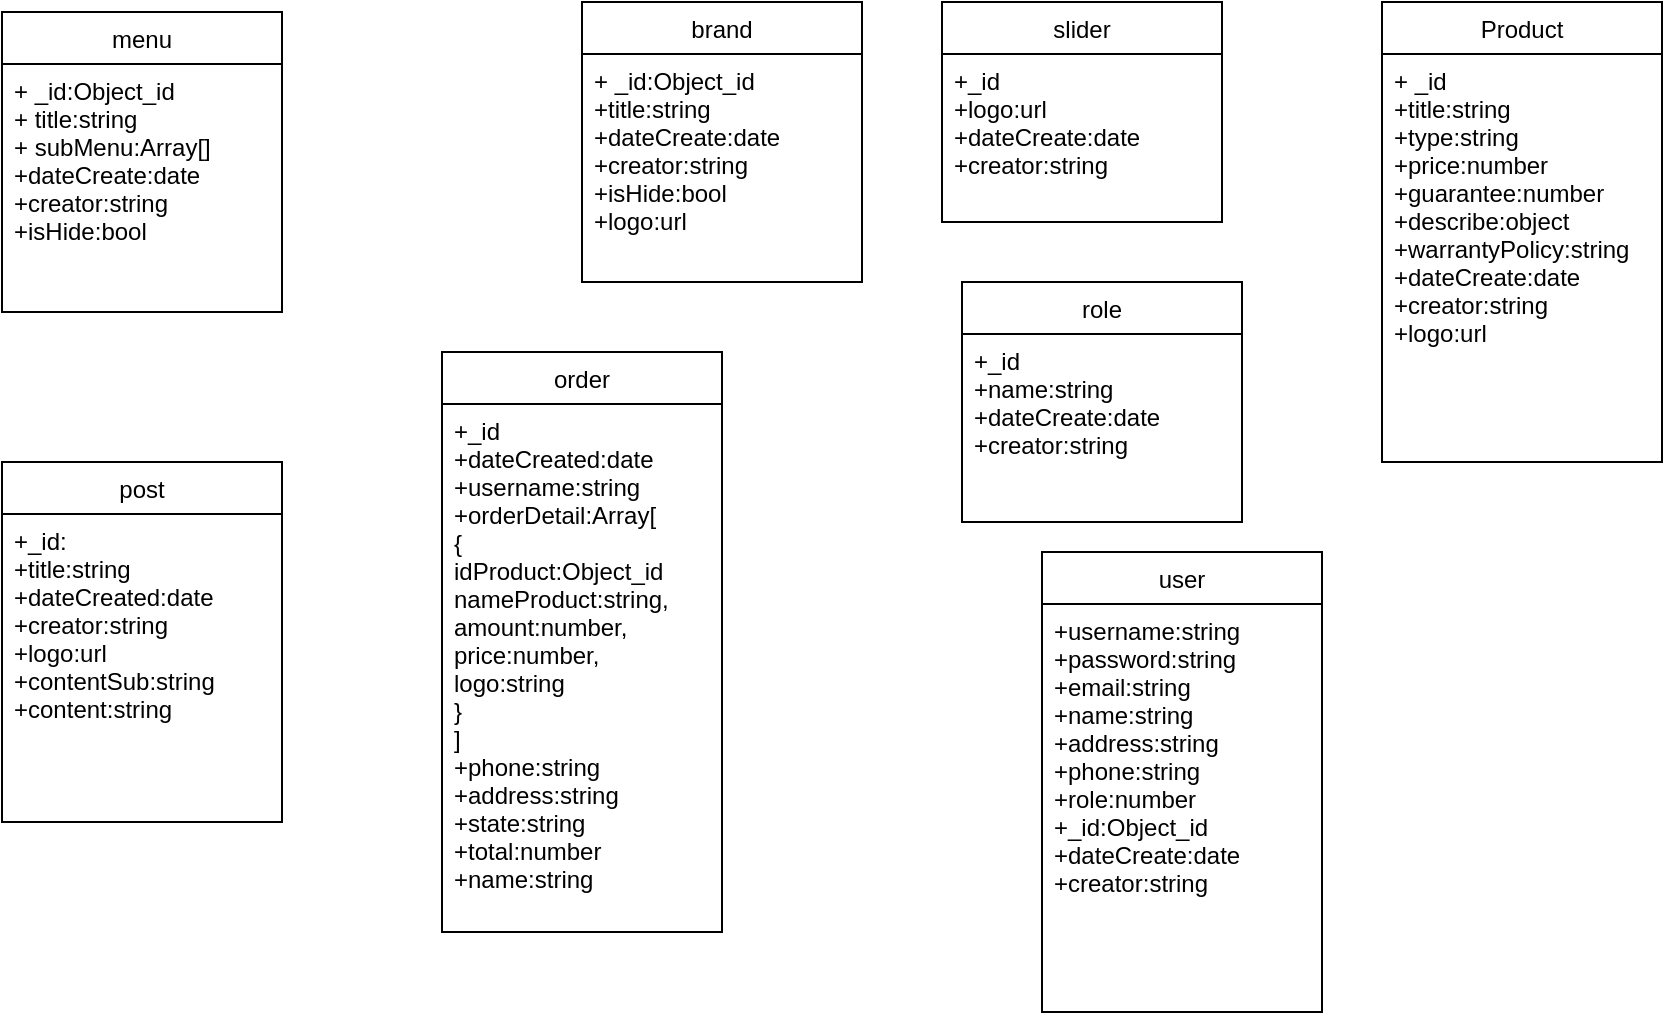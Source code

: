 <mxfile version="13.8.1" type="device"><diagram name="Page-1" id="c4acf3e9-155e-7222-9cf6-157b1a14988f"><mxGraphModel dx="862" dy="450" grid="1" gridSize="10" guides="1" tooltips="1" connect="1" arrows="1" fold="1" page="1" pageScale="1" pageWidth="850" pageHeight="1100" background="#ffffff" math="0" shadow="0"><root><mxCell id="0"/><mxCell id="1" parent="0"/><mxCell id="Qu1GxlNtlMTo84-jV2TA-15" value="menu" style="swimlane;fontStyle=0;childLayout=stackLayout;horizontal=1;startSize=26;fillColor=none;horizontalStack=0;resizeParent=1;resizeParentMax=0;resizeLast=0;collapsible=1;marginBottom=0;" parent="1" vertex="1"><mxGeometry x="10" y="10" width="140" height="150" as="geometry"/></mxCell><mxCell id="Qu1GxlNtlMTo84-jV2TA-16" value="+ _id:Object_id&#10;+ title:string&#10;+ subMenu:Array[]&#10;+dateCreate:date&#10;+creator:string&#10;+isHide:bool" style="text;strokeColor=none;fillColor=none;align=left;verticalAlign=top;spacingLeft=4;spacingRight=4;overflow=hidden;rotatable=0;points=[[0,0.5],[1,0.5]];portConstraint=eastwest;" parent="Qu1GxlNtlMTo84-jV2TA-15" vertex="1"><mxGeometry y="26" width="140" height="124" as="geometry"/></mxCell><mxCell id="Qu1GxlNtlMTo84-jV2TA-19" value="brand" style="swimlane;fontStyle=0;childLayout=stackLayout;horizontal=1;startSize=26;fillColor=none;horizontalStack=0;resizeParent=1;resizeParentMax=0;resizeLast=0;collapsible=1;marginBottom=0;" parent="1" vertex="1"><mxGeometry x="300" y="5" width="140" height="140" as="geometry"/></mxCell><mxCell id="Qu1GxlNtlMTo84-jV2TA-20" value="+ _id:Object_id&#10;+title:string&#10;+dateCreate:date&#10;+creator:string&#10;+isHide:bool&#10;+logo:url" style="text;strokeColor=none;fillColor=none;align=left;verticalAlign=top;spacingLeft=4;spacingRight=4;overflow=hidden;rotatable=0;points=[[0,0.5],[1,0.5]];portConstraint=eastwest;" parent="Qu1GxlNtlMTo84-jV2TA-19" vertex="1"><mxGeometry y="26" width="140" height="114" as="geometry"/></mxCell><mxCell id="Qu1GxlNtlMTo84-jV2TA-40" value="user" style="swimlane;fontStyle=0;childLayout=stackLayout;horizontal=1;startSize=26;fillColor=none;horizontalStack=0;resizeParent=1;resizeParentMax=0;resizeLast=0;collapsible=1;marginBottom=0;" parent="1" vertex="1"><mxGeometry x="530" y="280" width="140" height="230" as="geometry"/></mxCell><mxCell id="Qu1GxlNtlMTo84-jV2TA-41" value="+username:string&#10;+password:string&#10;+email:string&#10;+name:string&#10;+address:string&#10;+phone:string&#10;+role:number&#10;+_id:Object_id&#10;+dateCreate:date&#10;+creator:string" style="text;strokeColor=none;fillColor=none;align=left;verticalAlign=top;spacingLeft=4;spacingRight=4;overflow=hidden;rotatable=0;points=[[0,0.5],[1,0.5]];portConstraint=eastwest;" parent="Qu1GxlNtlMTo84-jV2TA-40" vertex="1"><mxGeometry y="26" width="140" height="204" as="geometry"/></mxCell><mxCell id="Qu1GxlNtlMTo84-jV2TA-36" value="order" style="swimlane;fontStyle=0;childLayout=stackLayout;horizontal=1;startSize=26;fillColor=none;horizontalStack=0;resizeParent=1;resizeParentMax=0;resizeLast=0;collapsible=1;marginBottom=0;" parent="1" vertex="1"><mxGeometry x="230" y="180" width="140" height="290" as="geometry"/></mxCell><mxCell id="Qu1GxlNtlMTo84-jV2TA-37" value="+_id&#10;+dateCreated:date&#10;+username:string&#10;+orderDetail:Array[&#10;{&#10;idProduct:Object_id&#10;nameProduct:string,&#10;amount:number,&#10;price:number,&#10;logo:string&#10;}&#10;]&#10;+phone:string&#10;+address:string&#10;+state:string&#10;+total:number&#10;+name:string" style="text;strokeColor=none;fillColor=none;align=left;verticalAlign=top;spacingLeft=4;spacingRight=4;overflow=hidden;rotatable=0;points=[[0,0.5],[1,0.5]];portConstraint=eastwest;" parent="Qu1GxlNtlMTo84-jV2TA-36" vertex="1"><mxGeometry y="26" width="140" height="264" as="geometry"/></mxCell><mxCell id="Qu1GxlNtlMTo84-jV2TA-27" value="Product" style="swimlane;fontStyle=0;childLayout=stackLayout;horizontal=1;startSize=26;fillColor=none;horizontalStack=0;resizeParent=1;resizeParentMax=0;resizeLast=0;collapsible=1;marginBottom=0;" parent="1" vertex="1"><mxGeometry x="700" y="5" width="140" height="230" as="geometry"/></mxCell><mxCell id="Qu1GxlNtlMTo84-jV2TA-28" value="+ _id&#10;+title:string&#10;+type:string&#10;+price:number&#10;+guarantee:number&#10;+describe:object&#10;+warrantyPolicy:string&#10;+dateCreate:date&#10;+creator:string&#10;+logo:url" style="text;strokeColor=none;fillColor=none;align=left;verticalAlign=top;spacingLeft=4;spacingRight=4;overflow=hidden;rotatable=0;points=[[0,0.5],[1,0.5]];portConstraint=eastwest;" parent="Qu1GxlNtlMTo84-jV2TA-27" vertex="1"><mxGeometry y="26" width="140" height="204" as="geometry"/></mxCell><mxCell id="Qu1GxlNtlMTo84-jV2TA-32" value="post" style="swimlane;fontStyle=0;childLayout=stackLayout;horizontal=1;startSize=26;fillColor=none;horizontalStack=0;resizeParent=1;resizeParentMax=0;resizeLast=0;collapsible=1;marginBottom=0;" parent="1" vertex="1"><mxGeometry x="10" y="235" width="140" height="180" as="geometry"/></mxCell><mxCell id="Qu1GxlNtlMTo84-jV2TA-33" value="+_id:&#10;+title:string&#10;+dateCreated:date&#10;+creator:string&#10;+logo:url&#10;+contentSub:string&#10;+content:string&#10;" style="text;strokeColor=none;fillColor=none;align=left;verticalAlign=top;spacingLeft=4;spacingRight=4;overflow=hidden;rotatable=0;points=[[0,0.5],[1,0.5]];portConstraint=eastwest;" parent="Qu1GxlNtlMTo84-jV2TA-32" vertex="1"><mxGeometry y="26" width="140" height="154" as="geometry"/></mxCell><mxCell id="Qu1GxlNtlMTo84-jV2TA-48" value="slider" style="swimlane;fontStyle=0;childLayout=stackLayout;horizontal=1;startSize=26;fillColor=none;horizontalStack=0;resizeParent=1;resizeParentMax=0;resizeLast=0;collapsible=1;marginBottom=0;" parent="1" vertex="1"><mxGeometry x="480" y="5" width="140" height="110" as="geometry"/></mxCell><mxCell id="Qu1GxlNtlMTo84-jV2TA-49" value="+_id&#10;+logo:url&#10;+dateCreate:date&#10;+creator:string" style="text;strokeColor=none;fillColor=none;align=left;verticalAlign=top;spacingLeft=4;spacingRight=4;overflow=hidden;rotatable=0;points=[[0,0.5],[1,0.5]];portConstraint=eastwest;" parent="Qu1GxlNtlMTo84-jV2TA-48" vertex="1"><mxGeometry y="26" width="140" height="84" as="geometry"/></mxCell><mxCell id="Qu1GxlNtlMTo84-jV2TA-44" value="role" style="swimlane;fontStyle=0;childLayout=stackLayout;horizontal=1;startSize=26;fillColor=none;horizontalStack=0;resizeParent=1;resizeParentMax=0;resizeLast=0;collapsible=1;marginBottom=0;" parent="1" vertex="1"><mxGeometry x="490" y="145" width="140" height="120" as="geometry"/></mxCell><mxCell id="Qu1GxlNtlMTo84-jV2TA-45" value="+_id&#10;+name:string&#10;+dateCreate:date&#10;+creator:string" style="text;strokeColor=none;fillColor=none;align=left;verticalAlign=top;spacingLeft=4;spacingRight=4;overflow=hidden;rotatable=0;points=[[0,0.5],[1,0.5]];portConstraint=eastwest;" parent="Qu1GxlNtlMTo84-jV2TA-44" vertex="1"><mxGeometry y="26" width="140" height="94" as="geometry"/></mxCell></root></mxGraphModel></diagram></mxfile>